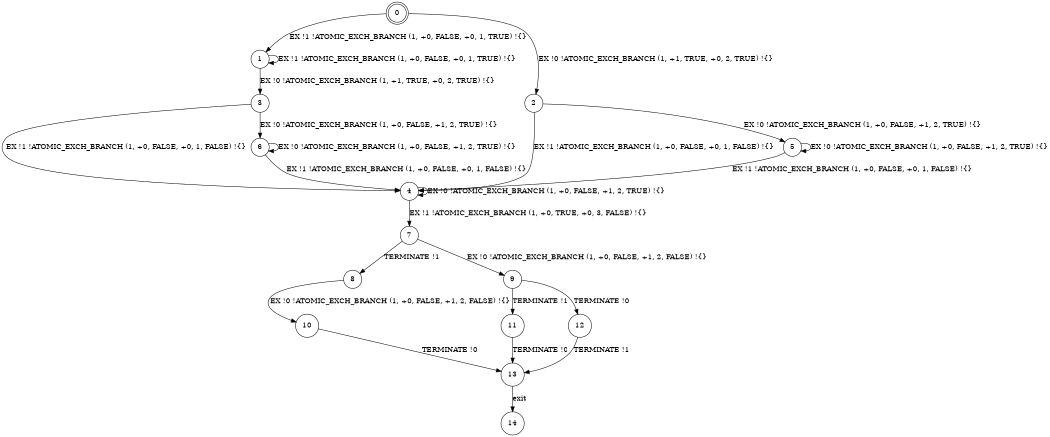 digraph BCG {
size = "7, 10.5";
center = TRUE;
node [shape = circle];
0 [peripheries = 2];
0 -> 1 [label = "EX !1 !ATOMIC_EXCH_BRANCH (1, +0, FALSE, +0, 1, TRUE) !{}"];
0 -> 2 [label = "EX !0 !ATOMIC_EXCH_BRANCH (1, +1, TRUE, +0, 2, TRUE) !{}"];
1 -> 3 [label = "EX !0 !ATOMIC_EXCH_BRANCH (1, +1, TRUE, +0, 2, TRUE) !{}"];
1 -> 1 [label = "EX !1 !ATOMIC_EXCH_BRANCH (1, +0, FALSE, +0, 1, TRUE) !{}"];
2 -> 4 [label = "EX !1 !ATOMIC_EXCH_BRANCH (1, +0, FALSE, +0, 1, FALSE) !{}"];
2 -> 5 [label = "EX !0 !ATOMIC_EXCH_BRANCH (1, +0, FALSE, +1, 2, TRUE) !{}"];
3 -> 4 [label = "EX !1 !ATOMIC_EXCH_BRANCH (1, +0, FALSE, +0, 1, FALSE) !{}"];
3 -> 6 [label = "EX !0 !ATOMIC_EXCH_BRANCH (1, +0, FALSE, +1, 2, TRUE) !{}"];
4 -> 7 [label = "EX !1 !ATOMIC_EXCH_BRANCH (1, +0, TRUE, +0, 3, FALSE) !{}"];
4 -> 4 [label = "EX !0 !ATOMIC_EXCH_BRANCH (1, +0, FALSE, +1, 2, TRUE) !{}"];
5 -> 4 [label = "EX !1 !ATOMIC_EXCH_BRANCH (1, +0, FALSE, +0, 1, FALSE) !{}"];
5 -> 5 [label = "EX !0 !ATOMIC_EXCH_BRANCH (1, +0, FALSE, +1, 2, TRUE) !{}"];
6 -> 4 [label = "EX !1 !ATOMIC_EXCH_BRANCH (1, +0, FALSE, +0, 1, FALSE) !{}"];
6 -> 6 [label = "EX !0 !ATOMIC_EXCH_BRANCH (1, +0, FALSE, +1, 2, TRUE) !{}"];
7 -> 8 [label = "TERMINATE !1"];
7 -> 9 [label = "EX !0 !ATOMIC_EXCH_BRANCH (1, +0, FALSE, +1, 2, FALSE) !{}"];
8 -> 10 [label = "EX !0 !ATOMIC_EXCH_BRANCH (1, +0, FALSE, +1, 2, FALSE) !{}"];
9 -> 11 [label = "TERMINATE !1"];
9 -> 12 [label = "TERMINATE !0"];
10 -> 13 [label = "TERMINATE !0"];
11 -> 13 [label = "TERMINATE !0"];
12 -> 13 [label = "TERMINATE !1"];
13 -> 14 [label = "exit"];
}
